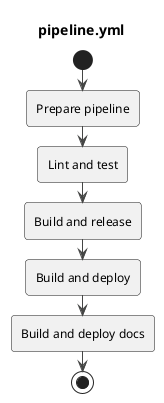 @startuml
!theme vibrant

title pipeline.yml

start
:Prepare pipeline;
:Lint and test;
:Build and release;
:Build and deploy;
:Build and deploy docs;

stop

@enduml